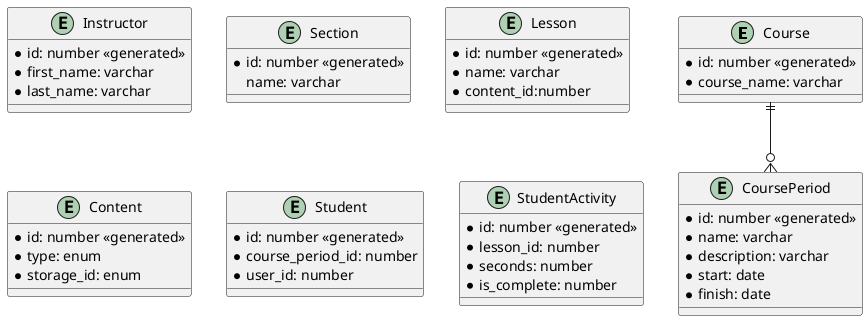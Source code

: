 @startuml

entity "Course" as c {
    *id: number <<generated>>
    *course_name: varchar

}

entity "CoursePeriod" as cp {
    *id: number <<generated>>
    *name: varchar
    *description: varchar
    *start: date
    *finish: date
}

c ||--o{ cp

entity "Instructor" as i {
     *id: number <<generated>>
     *first_name: varchar
     *last_name: varchar

}

entity "Section" as s {
    *id: number <<generated>>
    name: varchar
}

entity "Lesson" as l {
    *id: number <<generated>>
    *name: varchar
    *content_id:number

}

entity "Content" as co {
    *id: number <<generated>>
    *type: enum
    *storage_id: enum
}


entity "Student" as st {
    *id: number <<generated>>
    *course_period_id: number
    *user_id: number

}


entity "StudentActivity" as sta {
    *id: number <<generated>>
    *lesson_id: number
    *seconds: number
    *is_complete: number

}


@enduml
